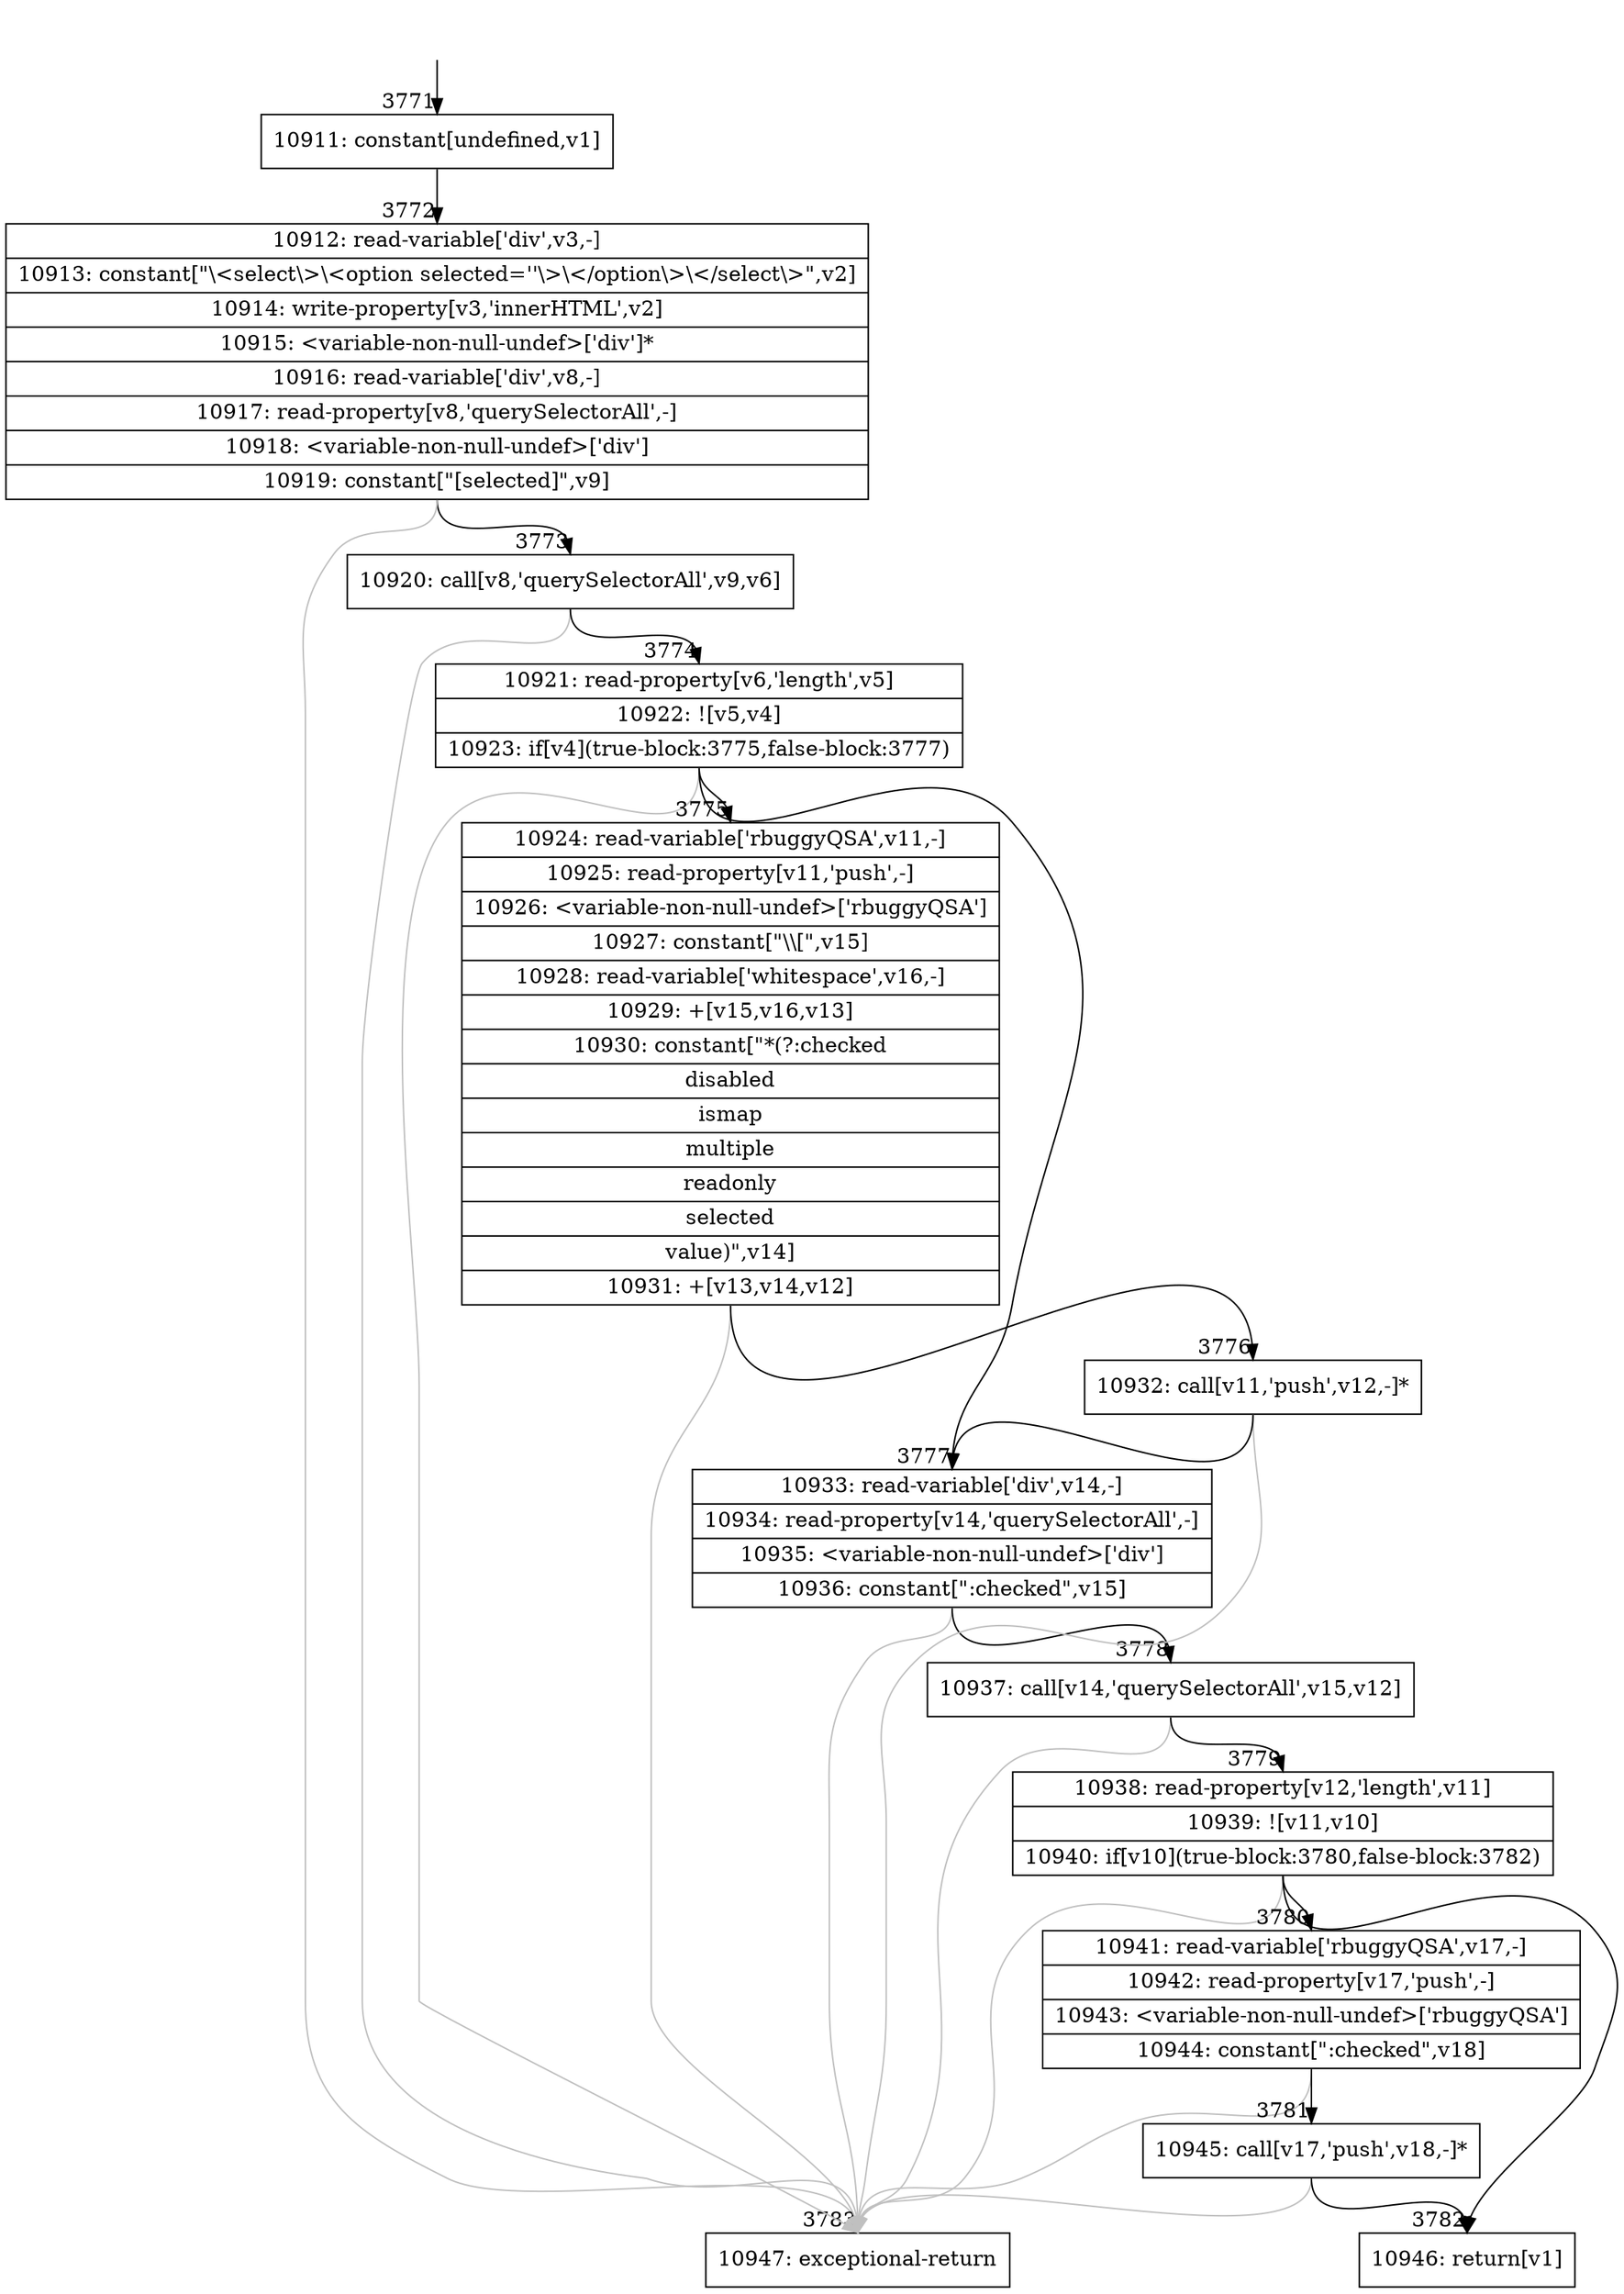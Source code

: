 digraph {
rankdir="TD"
BB_entry251[shape=none,label=""];
BB_entry251 -> BB3771 [tailport=s, headport=n, headlabel="    3771"]
BB3771 [shape=record label="{10911: constant[undefined,v1]}" ] 
BB3771 -> BB3772 [tailport=s, headport=n, headlabel="      3772"]
BB3772 [shape=record label="{10912: read-variable['div',v3,-]|10913: constant[\"\\\<select\\\>\\\<option selected=''\\\>\\\</option\\\>\\\</select\\\>\",v2]|10914: write-property[v3,'innerHTML',v2]|10915: \<variable-non-null-undef\>['div']*|10916: read-variable['div',v8,-]|10917: read-property[v8,'querySelectorAll',-]|10918: \<variable-non-null-undef\>['div']|10919: constant[\"[selected]\",v9]}" ] 
BB3772 -> BB3773 [tailport=s, headport=n, headlabel="      3773"]
BB3772 -> BB3783 [tailport=s, headport=n, color=gray, headlabel="      3783"]
BB3773 [shape=record label="{10920: call[v8,'querySelectorAll',v9,v6]}" ] 
BB3773 -> BB3774 [tailport=s, headport=n, headlabel="      3774"]
BB3773 -> BB3783 [tailport=s, headport=n, color=gray]
BB3774 [shape=record label="{10921: read-property[v6,'length',v5]|10922: ![v5,v4]|10923: if[v4](true-block:3775,false-block:3777)}" ] 
BB3774 -> BB3775 [tailport=s, headport=n, headlabel="      3775"]
BB3774 -> BB3777 [tailport=s, headport=n, headlabel="      3777"]
BB3774 -> BB3783 [tailport=s, headport=n, color=gray]
BB3775 [shape=record label="{10924: read-variable['rbuggyQSA',v11,-]|10925: read-property[v11,'push',-]|10926: \<variable-non-null-undef\>['rbuggyQSA']|10927: constant[\"\\\\[\",v15]|10928: read-variable['whitespace',v16,-]|10929: +[v15,v16,v13]|10930: constant[\"*(?:checked|disabled|ismap|multiple|readonly|selected|value)\",v14]|10931: +[v13,v14,v12]}" ] 
BB3775 -> BB3776 [tailport=s, headport=n, headlabel="      3776"]
BB3775 -> BB3783 [tailport=s, headport=n, color=gray]
BB3776 [shape=record label="{10932: call[v11,'push',v12,-]*}" ] 
BB3776 -> BB3777 [tailport=s, headport=n]
BB3776 -> BB3783 [tailport=s, headport=n, color=gray]
BB3777 [shape=record label="{10933: read-variable['div',v14,-]|10934: read-property[v14,'querySelectorAll',-]|10935: \<variable-non-null-undef\>['div']|10936: constant[\":checked\",v15]}" ] 
BB3777 -> BB3778 [tailport=s, headport=n, headlabel="      3778"]
BB3777 -> BB3783 [tailport=s, headport=n, color=gray]
BB3778 [shape=record label="{10937: call[v14,'querySelectorAll',v15,v12]}" ] 
BB3778 -> BB3779 [tailport=s, headport=n, headlabel="      3779"]
BB3778 -> BB3783 [tailport=s, headport=n, color=gray]
BB3779 [shape=record label="{10938: read-property[v12,'length',v11]|10939: ![v11,v10]|10940: if[v10](true-block:3780,false-block:3782)}" ] 
BB3779 -> BB3780 [tailport=s, headport=n, headlabel="      3780"]
BB3779 -> BB3782 [tailport=s, headport=n, headlabel="      3782"]
BB3779 -> BB3783 [tailport=s, headport=n, color=gray]
BB3780 [shape=record label="{10941: read-variable['rbuggyQSA',v17,-]|10942: read-property[v17,'push',-]|10943: \<variable-non-null-undef\>['rbuggyQSA']|10944: constant[\":checked\",v18]}" ] 
BB3780 -> BB3781 [tailport=s, headport=n, headlabel="      3781"]
BB3780 -> BB3783 [tailport=s, headport=n, color=gray]
BB3781 [shape=record label="{10945: call[v17,'push',v18,-]*}" ] 
BB3781 -> BB3782 [tailport=s, headport=n]
BB3781 -> BB3783 [tailport=s, headport=n, color=gray]
BB3782 [shape=record label="{10946: return[v1]}" ] 
BB3783 [shape=record label="{10947: exceptional-return}" ] 
}
